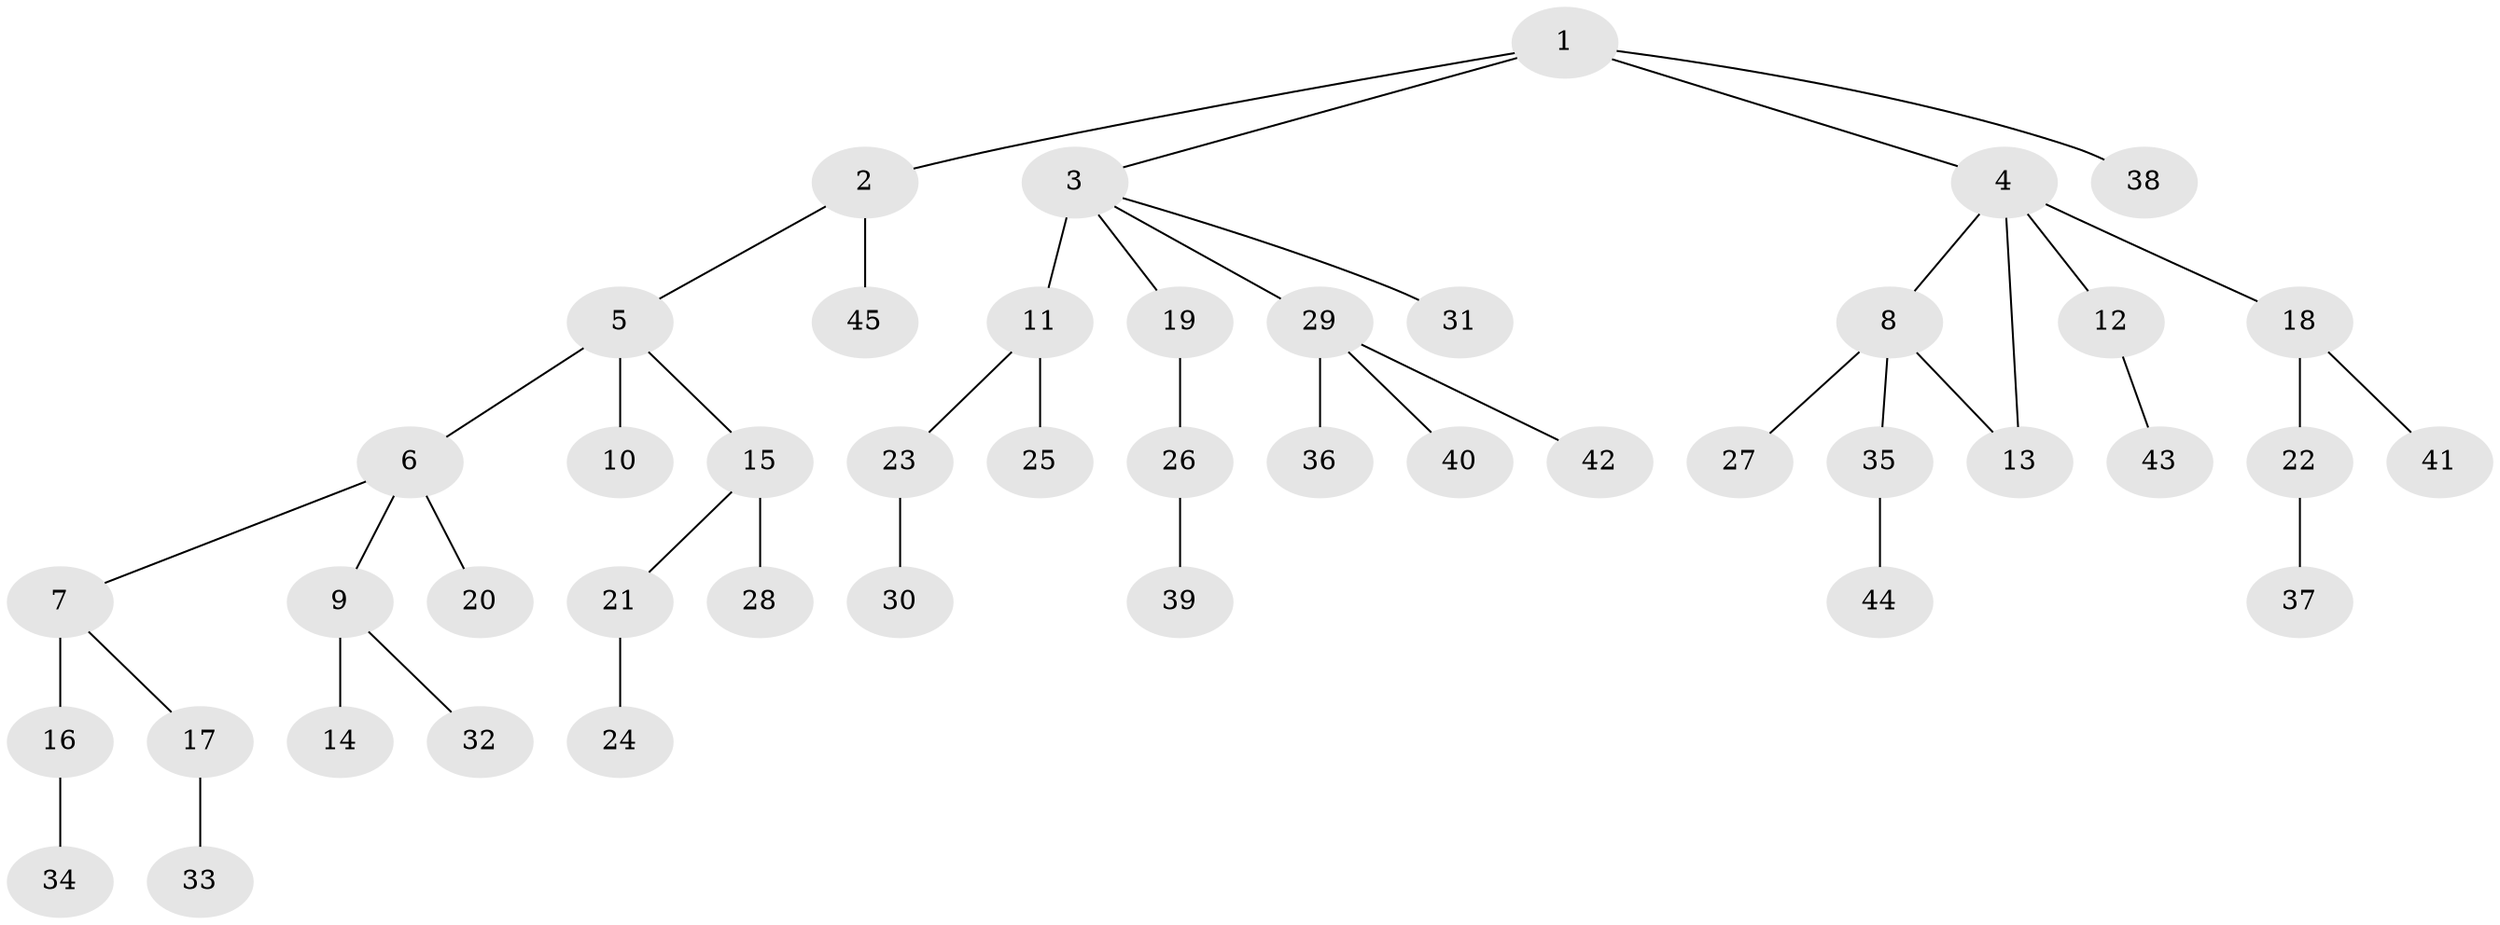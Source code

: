 // original degree distribution, {5: 0.06896551724137931, 4: 0.034482758620689655, 9: 0.011494252873563218, 7: 0.011494252873563218, 6: 0.022988505747126436, 3: 0.10344827586206896, 1: 0.5862068965517241, 2: 0.16091954022988506}
// Generated by graph-tools (version 1.1) at 2025/50/03/04/25 22:50:17]
// undirected, 45 vertices, 45 edges
graph export_dot {
  node [color=gray90,style=filled];
  1;
  2;
  3;
  4;
  5;
  6;
  7;
  8;
  9;
  10;
  11;
  12;
  13;
  14;
  15;
  16;
  17;
  18;
  19;
  20;
  21;
  22;
  23;
  24;
  25;
  26;
  27;
  28;
  29;
  30;
  31;
  32;
  33;
  34;
  35;
  36;
  37;
  38;
  39;
  40;
  41;
  42;
  43;
  44;
  45;
  1 -- 2 [weight=1.0];
  1 -- 3 [weight=1.0];
  1 -- 4 [weight=1.0];
  1 -- 38 [weight=1.0];
  2 -- 5 [weight=1.0];
  2 -- 45 [weight=1.0];
  3 -- 11 [weight=4.0];
  3 -- 19 [weight=1.0];
  3 -- 29 [weight=1.0];
  3 -- 31 [weight=1.0];
  4 -- 8 [weight=1.0];
  4 -- 12 [weight=2.0];
  4 -- 13 [weight=1.0];
  4 -- 18 [weight=1.0];
  5 -- 6 [weight=1.0];
  5 -- 10 [weight=2.0];
  5 -- 15 [weight=1.0];
  6 -- 7 [weight=1.0];
  6 -- 9 [weight=1.0];
  6 -- 20 [weight=1.0];
  7 -- 16 [weight=3.0];
  7 -- 17 [weight=1.0];
  8 -- 13 [weight=1.0];
  8 -- 27 [weight=1.0];
  8 -- 35 [weight=1.0];
  9 -- 14 [weight=3.0];
  9 -- 32 [weight=1.0];
  11 -- 23 [weight=1.0];
  11 -- 25 [weight=1.0];
  12 -- 43 [weight=1.0];
  15 -- 21 [weight=1.0];
  15 -- 28 [weight=2.0];
  16 -- 34 [weight=1.0];
  17 -- 33 [weight=1.0];
  18 -- 22 [weight=1.0];
  18 -- 41 [weight=1.0];
  19 -- 26 [weight=1.0];
  21 -- 24 [weight=1.0];
  22 -- 37 [weight=1.0];
  23 -- 30 [weight=4.0];
  26 -- 39 [weight=1.0];
  29 -- 36 [weight=1.0];
  29 -- 40 [weight=1.0];
  29 -- 42 [weight=1.0];
  35 -- 44 [weight=1.0];
}
